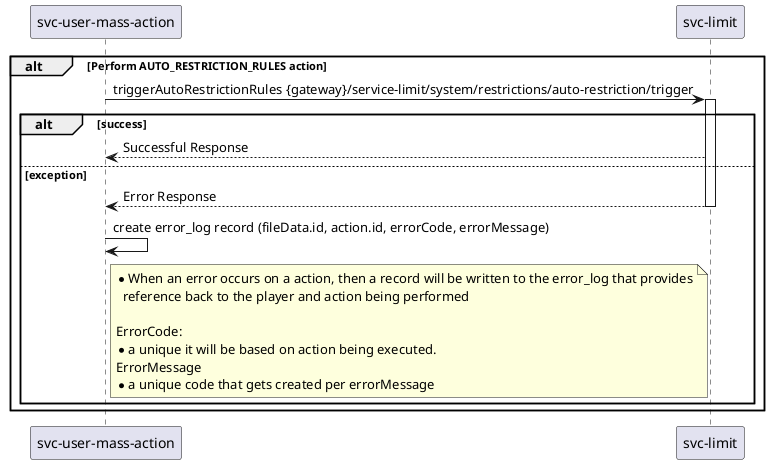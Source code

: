 .Mass Action Re-trigger Auto-Restriction Rules
[plantuml]
----
@startuml
'https://plantuml.com/sequence-diagram

participant  "svc-user-mass-action" as usermassaction
participant "svc-limit" as limit

alt Perform AUTO_RESTRICTION_RULES action
    usermassaction->limit:triggerAutoRestrictionRules {gateway}/service-limit/system/restrictions/auto-restriction/trigger
    activate limit
    alt success
        limit-->usermassaction: Successful Response
    else exception
        limit-->usermassaction: Error Response
        deactivate limit
        usermassaction->usermassaction: create error_log record (fileData.id, action.id, errorCode, errorMessage)
        note right of usermassaction
            * When an error occurs on a action, then a record will be written to the error_log that provides
              reference back to the player and action being performed

            ErrorCode:
            * a unique it will be based on action being executed.
            ErrorMessage
            * a unique code that gets created per errorMessage
        end note
    end
end

@enduml
----
